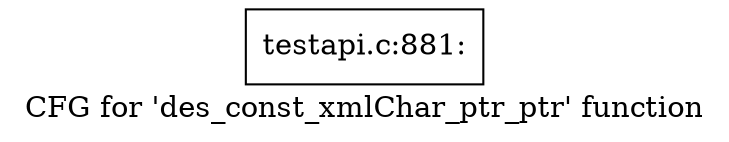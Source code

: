digraph "CFG for 'des_const_xmlChar_ptr_ptr' function" {
	label="CFG for 'des_const_xmlChar_ptr_ptr' function";

	Node0x4149770 [shape=record,label="{testapi.c:881:}"];
}
